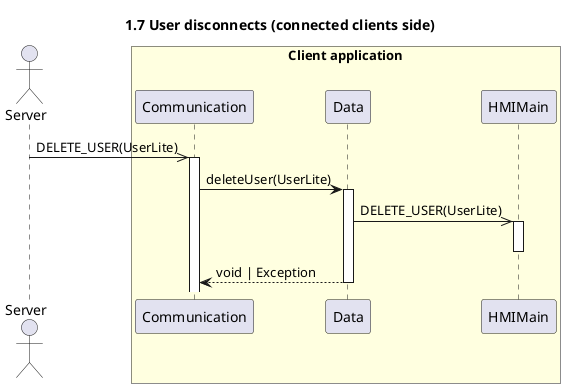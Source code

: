 @startuml 1.7 User disconnects (connected clients side)
title 1.7 User disconnects (connected clients side)

actor "Server" as server
box "Client application" #LightYellow
    participant "Communication" as com
    participant "Data" as data
    participant "HMIMain" as hmi
end box

server ->> com++: DELETE_USER(UserLite)
com -> data++: deleteUser(UserLite)
data ->> hmi++: DELETE_USER(UserLite)
deactivate hmi
return void | Exception

@enduml